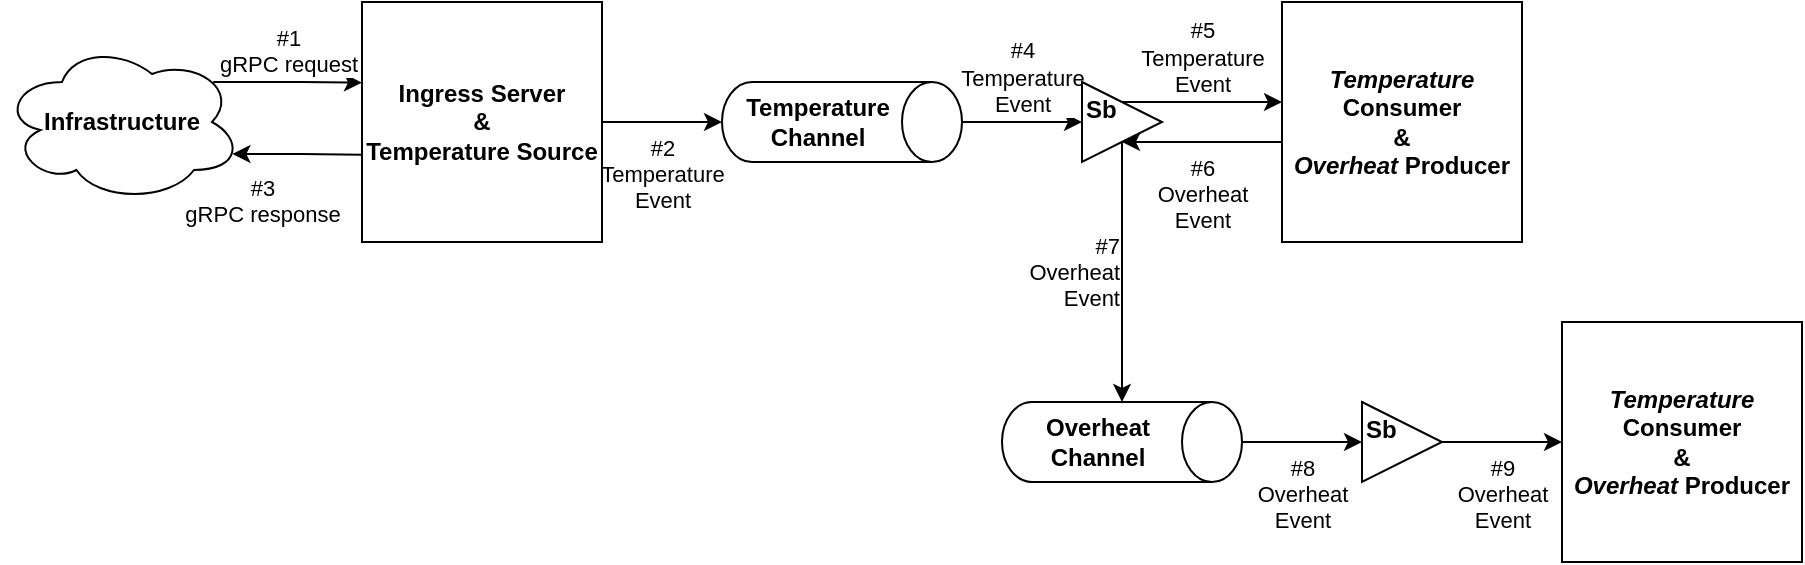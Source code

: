 <mxfile version="14.6.13" type="device"><diagram id="0fTI65unDUfJOBifOFrf" name="Page-1"><mxGraphModel dx="677" dy="401" grid="1" gridSize="10" guides="1" tooltips="1" connect="1" arrows="1" fold="1" page="1" pageScale="1" pageWidth="827" pageHeight="1169" math="0" shadow="0"><root><mxCell id="0"/><mxCell id="1" parent="0"/><mxCell id="FdPczXpkdP74JdZViJA0-7" value="#1&lt;br&gt;gRPC request" style="edgeStyle=orthogonalEdgeStyle;rounded=0;orthogonalLoop=1;jettySize=auto;html=1;exitX=0.88;exitY=0.25;exitDx=0;exitDy=0;exitPerimeter=0;entryX=0;entryY=0.336;entryDx=0;entryDy=0;entryPerimeter=0;verticalAlign=bottom;" parent="1" source="FdPczXpkdP74JdZViJA0-1" target="FdPczXpkdP74JdZViJA0-2" edge="1"><mxGeometry relative="1" as="geometry"/></mxCell><mxCell id="FdPczXpkdP74JdZViJA0-8" value="#3&lt;br&gt;gRPC response" style="edgeStyle=orthogonalEdgeStyle;rounded=0;orthogonalLoop=1;jettySize=auto;html=1;exitX=0.96;exitY=0.7;exitDx=0;exitDy=0;exitPerimeter=0;entryX=0;entryY=0.636;entryDx=0;entryDy=0;entryPerimeter=0;startArrow=classic;startFill=1;endArrow=none;endFill=0;verticalAlign=top;" parent="1" source="FdPczXpkdP74JdZViJA0-1" target="FdPczXpkdP74JdZViJA0-2" edge="1"><mxGeometry x="-0.545" y="-4" relative="1" as="geometry"><mxPoint as="offset"/></mxGeometry></mxCell><mxCell id="FdPczXpkdP74JdZViJA0-1" value="Infrastructure" style="ellipse;shape=cloud;whiteSpace=wrap;html=1;fontStyle=1" parent="1" vertex="1"><mxGeometry y="260" width="120" height="80" as="geometry"/></mxCell><mxCell id="FdPczXpkdP74JdZViJA0-9" value="#2&lt;br&gt;Temperature&lt;br&gt;Event" style="edgeStyle=orthogonalEdgeStyle;rounded=0;orthogonalLoop=1;jettySize=auto;html=1;startArrow=none;startFill=0;endArrow=classic;endFill=1;verticalAlign=top;" parent="1" source="FdPczXpkdP74JdZViJA0-2" target="FdPczXpkdP74JdZViJA0-4" edge="1"><mxGeometry relative="1" as="geometry"/></mxCell><mxCell id="FdPczXpkdP74JdZViJA0-2" value="Ingress Server&lt;br&gt;&amp;amp;&lt;br&gt;Temperature Source" style="whiteSpace=wrap;html=1;aspect=fixed;fontStyle=1" parent="1" vertex="1"><mxGeometry x="180" y="240" width="120" height="120" as="geometry"/></mxCell><mxCell id="FdPczXpkdP74JdZViJA0-10" value="#4&lt;br&gt;Temperature&lt;br&gt;Event" style="edgeStyle=orthogonalEdgeStyle;rounded=0;orthogonalLoop=1;jettySize=auto;html=1;startArrow=none;startFill=0;endArrow=classic;endFill=1;verticalAlign=bottom;" parent="1" source="FdPczXpkdP74JdZViJA0-4" target="FdPczXpkdP74JdZViJA0-5" edge="1"><mxGeometry relative="1" as="geometry"/></mxCell><mxCell id="FdPczXpkdP74JdZViJA0-4" value="Temperature Channel" style="shape=cylinder3;whiteSpace=wrap;html=1;boundedLbl=1;backgroundOutline=1;size=15;direction=south;fontStyle=1" parent="1" vertex="1"><mxGeometry x="360" y="280" width="120" height="40" as="geometry"/></mxCell><mxCell id="FdPczXpkdP74JdZViJA0-12" value="#5&lt;br&gt;Temperature&lt;br&gt;Event" style="edgeStyle=orthogonalEdgeStyle;rounded=0;orthogonalLoop=1;jettySize=auto;html=1;exitX=0.5;exitY=0;exitDx=0;exitDy=0;entryX=0;entryY=0.417;entryDx=0;entryDy=0;entryPerimeter=0;startArrow=none;startFill=0;endArrow=classic;endFill=1;verticalAlign=bottom;" parent="1" source="FdPczXpkdP74JdZViJA0-5" target="FdPczXpkdP74JdZViJA0-6" edge="1"><mxGeometry relative="1" as="geometry"/></mxCell><mxCell id="FdPczXpkdP74JdZViJA0-13" value="#6&lt;br&gt;Overheat&lt;br&gt;Event" style="edgeStyle=orthogonalEdgeStyle;rounded=0;orthogonalLoop=1;jettySize=auto;html=1;exitX=0.5;exitY=1;exitDx=0;exitDy=0;entryX=0;entryY=0.583;entryDx=0;entryDy=0;entryPerimeter=0;startArrow=classic;startFill=1;endArrow=none;endFill=0;verticalAlign=top;" parent="1" source="FdPczXpkdP74JdZViJA0-5" target="FdPczXpkdP74JdZViJA0-6" edge="1"><mxGeometry relative="1" as="geometry"/></mxCell><mxCell id="FdPczXpkdP74JdZViJA0-15" value="#7&lt;br&gt;Overheat&lt;br&gt;Event" style="edgeStyle=orthogonalEdgeStyle;rounded=0;orthogonalLoop=1;jettySize=auto;html=1;startArrow=none;startFill=0;endArrow=classic;endFill=1;align=right;verticalAlign=middle;" parent="1" source="FdPczXpkdP74JdZViJA0-5" target="FdPczXpkdP74JdZViJA0-14" edge="1"><mxGeometry relative="1" as="geometry"/></mxCell><mxCell id="FdPczXpkdP74JdZViJA0-5" value="Sb" style="triangle;whiteSpace=wrap;html=1;verticalAlign=top;align=left;fontStyle=1" parent="1" vertex="1"><mxGeometry x="540" y="280" width="40" height="40" as="geometry"/></mxCell><mxCell id="FdPczXpkdP74JdZViJA0-6" value="&lt;i&gt;Temperature&lt;/i&gt; Consumer&lt;br&gt;&amp;amp;&lt;br&gt;&lt;i&gt;Overheat&lt;/i&gt; Producer" style="whiteSpace=wrap;html=1;aspect=fixed;fontStyle=1" parent="1" vertex="1"><mxGeometry x="640" y="240" width="120" height="120" as="geometry"/></mxCell><mxCell id="FdPczXpkdP74JdZViJA0-20" value="#8&lt;br&gt;Overheat&lt;br&gt;Event" style="edgeStyle=orthogonalEdgeStyle;rounded=0;orthogonalLoop=1;jettySize=auto;html=1;startArrow=none;startFill=0;endArrow=classic;endFill=1;verticalAlign=top;" parent="1" source="FdPczXpkdP74JdZViJA0-14" target="FdPczXpkdP74JdZViJA0-19" edge="1"><mxGeometry relative="1" as="geometry"/></mxCell><mxCell id="FdPczXpkdP74JdZViJA0-14" value="Overheat Channel" style="shape=cylinder3;whiteSpace=wrap;html=1;boundedLbl=1;backgroundOutline=1;size=15;direction=south;fontStyle=1" parent="1" vertex="1"><mxGeometry x="500" y="440" width="120" height="40" as="geometry"/></mxCell><mxCell id="FdPczXpkdP74JdZViJA0-17" value="&lt;i&gt;Temperature&lt;/i&gt; Consumer&lt;br&gt;&amp;amp;&lt;br&gt;&lt;i&gt;Overheat&lt;/i&gt; Producer" style="whiteSpace=wrap;html=1;aspect=fixed;fontStyle=1" parent="1" vertex="1"><mxGeometry x="780" y="400" width="120" height="120" as="geometry"/></mxCell><mxCell id="FdPczXpkdP74JdZViJA0-22" value="#9&lt;br&gt;Overheat&lt;br&gt;Event" style="edgeStyle=orthogonalEdgeStyle;rounded=0;orthogonalLoop=1;jettySize=auto;html=1;startArrow=none;startFill=0;endArrow=classic;endFill=1;verticalAlign=top;" parent="1" source="FdPczXpkdP74JdZViJA0-19" target="FdPczXpkdP74JdZViJA0-17" edge="1"><mxGeometry relative="1" as="geometry"/></mxCell><mxCell id="FdPczXpkdP74JdZViJA0-19" value="Sb" style="triangle;whiteSpace=wrap;html=1;verticalAlign=top;fontStyle=1;align=left;" parent="1" vertex="1"><mxGeometry x="680" y="440" width="40" height="40" as="geometry"/></mxCell></root></mxGraphModel></diagram></mxfile>